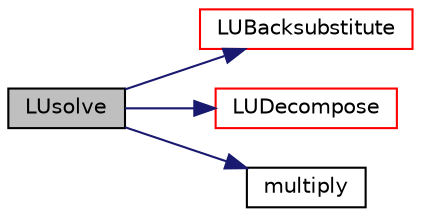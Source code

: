 digraph "LUsolve"
{
  bgcolor="transparent";
  edge [fontname="Helvetica",fontsize="10",labelfontname="Helvetica",labelfontsize="10"];
  node [fontname="Helvetica",fontsize="10",shape=record];
  rankdir="LR";
  Node1 [label="LUsolve",height=0.2,width=0.4,color="black", fillcolor="grey75", style="filled", fontcolor="black"];
  Node1 -> Node2 [color="midnightblue",fontsize="10",style="solid",fontname="Helvetica"];
  Node2 [label="LUBacksubstitute",height=0.2,width=0.4,color="red",URL="$a10936.html#a3a4fbcdd330a7cdba4ce12676ad9cb3e",tooltip="LU back-substitution with given source, returning the solution. "];
  Node1 -> Node3 [color="midnightblue",fontsize="10",style="solid",fontname="Helvetica"];
  Node3 [label="LUDecompose",height=0.2,width=0.4,color="red",URL="$a10936.html#a4c90a8a26de44c9bed71aef2138ce997",tooltip="LU decompose the matrix with pivoting. "];
  Node1 -> Node4 [color="midnightblue",fontsize="10",style="solid",fontname="Helvetica"];
  Node4 [label="multiply",height=0.2,width=0.4,color="black",URL="$a10936.html#ae81fb61e7069664388dff10a96a30486"];
}
